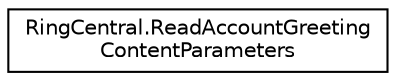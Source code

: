 digraph "Graphical Class Hierarchy"
{
 // LATEX_PDF_SIZE
  edge [fontname="Helvetica",fontsize="10",labelfontname="Helvetica",labelfontsize="10"];
  node [fontname="Helvetica",fontsize="10",shape=record];
  rankdir="LR";
  Node0 [label="RingCentral.ReadAccountGreeting\lContentParameters",height=0.2,width=0.4,color="black", fillcolor="white", style="filled",URL="$classRingCentral_1_1ReadAccountGreetingContentParameters.html",tooltip="Query parameters for operation readAccountGreetingContent"];
}

